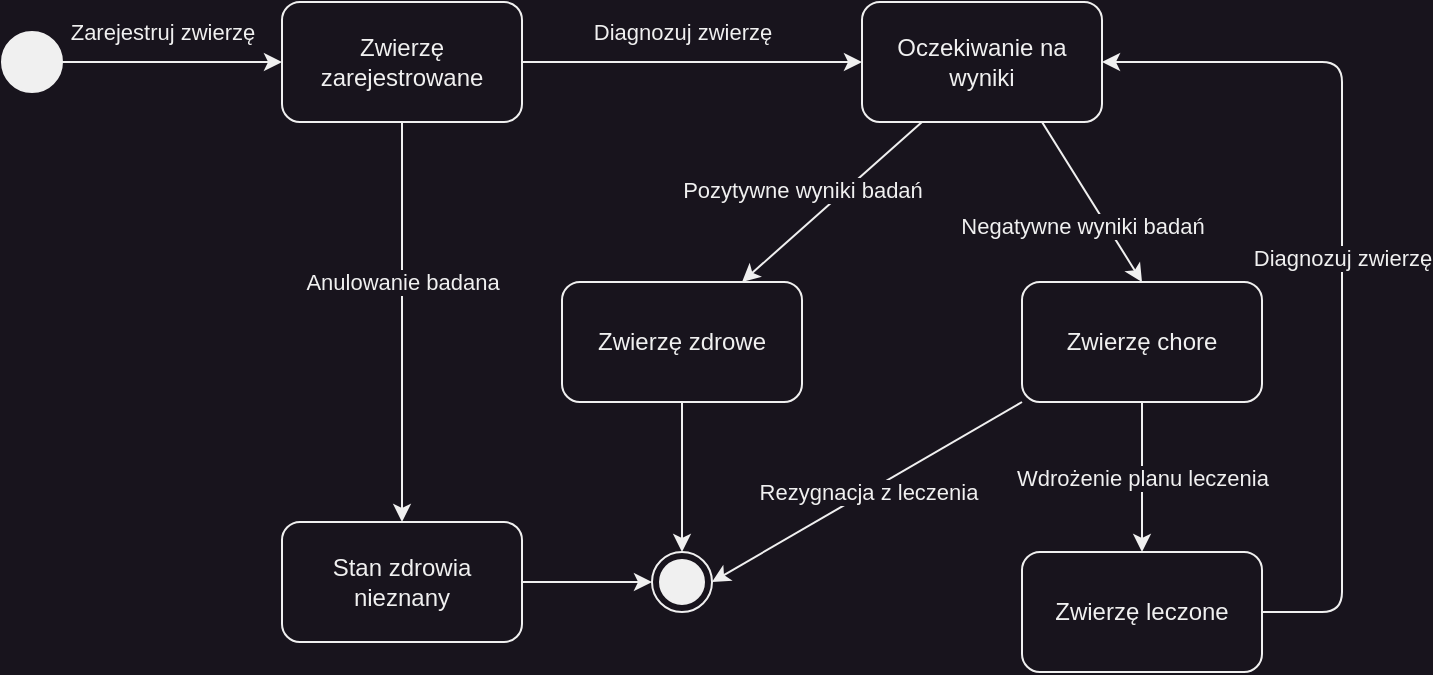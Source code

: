 <mxfile>
    <diagram id="ePasVhQ69UDP-81yUcrA" name="Page-1">
        <mxGraphModel dx="1216" dy="792" grid="1" gridSize="10" guides="1" tooltips="1" connect="1" arrows="1" fold="1" page="1" pageScale="1" pageWidth="850" pageHeight="1100" background="#18141D" math="0" shadow="0">
            <root>
                <mxCell id="0"/>
                <mxCell id="1" parent="0"/>
                <mxCell id="2" style="edgeStyle=none;html=1;entryX=0;entryY=0.5;entryDx=0;entryDy=0;fillColor=#18141D;strokeColor=#F0F0F0;fontColor=#F0F0F0;labelBackgroundColor=#18141D;" parent="1" source="4" target="10" edge="1">
                    <mxGeometry relative="1" as="geometry"/>
                </mxCell>
                <mxCell id="3" value="Zarejestruj zwierzę" style="edgeLabel;html=1;align=center;verticalAlign=middle;resizable=0;points=[];fontColor=#F0F0F0;fillColor=#18141D;labelBackgroundColor=#18141D;strokeColor=#F0F0F0;" parent="2" vertex="1" connectable="0">
                    <mxGeometry x="-0.545" y="-5" relative="1" as="geometry">
                        <mxPoint x="25" y="-20" as="offset"/>
                    </mxGeometry>
                </mxCell>
                <mxCell id="4" value="" style="ellipse;fillColor=#F0F0F0;strokeColor=#F0F0F0;fontColor=#F0F0F0;labelBackgroundColor=#18141D;" parent="1" vertex="1">
                    <mxGeometry x="170" y="195" width="30" height="30" as="geometry"/>
                </mxCell>
                <mxCell id="5" value="" style="ellipse;html=1;shape=endState;fillColor=#F0F0F0;strokeColor=#F0F0F0;fontColor=#F0F0F0;labelBackgroundColor=#18141D;" parent="1" vertex="1">
                    <mxGeometry x="495" y="455" width="30" height="30" as="geometry"/>
                </mxCell>
                <mxCell id="6" style="edgeStyle=none;html=1;exitX=0.5;exitY=1;exitDx=0;exitDy=0;entryX=0.5;entryY=0;entryDx=0;entryDy=0;labelBackgroundColor=#18141D;strokeColor=#F0F0F0;fontColor=#F0F0F0;fillColor=#18141D;" parent="1" source="10" target="12" edge="1">
                    <mxGeometry relative="1" as="geometry"/>
                </mxCell>
                <mxCell id="7" value="Anulowanie badana" style="edgeLabel;html=1;align=center;verticalAlign=middle;resizable=0;points=[];fontColor=#F0F0F0;fillColor=#18141D;labelBackgroundColor=#18141D;strokeColor=#F0F0F0;" parent="6" vertex="1" connectable="0">
                    <mxGeometry x="-0.46" y="-2" relative="1" as="geometry">
                        <mxPoint x="2" y="26" as="offset"/>
                    </mxGeometry>
                </mxCell>
                <mxCell id="8" style="edgeStyle=none;html=1;exitX=1;exitY=0.5;exitDx=0;exitDy=0;entryX=0;entryY=0.5;entryDx=0;entryDy=0;labelBackgroundColor=#18141D;strokeColor=#F0F0F0;fontColor=#F0F0F0;fillColor=#18141D;" parent="1" source="10" target="19" edge="1">
                    <mxGeometry relative="1" as="geometry"/>
                </mxCell>
                <mxCell id="9" value="Diagnozuj zwierzę" style="edgeLabel;html=1;align=center;verticalAlign=middle;resizable=0;points=[];fontColor=#F0F0F0;fillColor=#18141D;labelBackgroundColor=#18141D;strokeColor=#F0F0F0;" parent="8" vertex="1" connectable="0">
                    <mxGeometry x="-0.224" y="1" relative="1" as="geometry">
                        <mxPoint x="14" y="-14" as="offset"/>
                    </mxGeometry>
                </mxCell>
                <mxCell id="10" value="Zwierzę zarejestrowane" style="rounded=1;whiteSpace=wrap;html=1;fillColor=#18141D;strokeColor=#F0F0F0;fontColor=#F0F0F0;labelBackgroundColor=#18141D;" parent="1" vertex="1">
                    <mxGeometry x="310" y="180" width="120" height="60" as="geometry"/>
                </mxCell>
                <mxCell id="11" style="edgeStyle=none;html=1;exitX=1;exitY=0.5;exitDx=0;exitDy=0;entryX=0;entryY=0.5;entryDx=0;entryDy=0;labelBackgroundColor=#18141D;strokeColor=#F0F0F0;fontColor=#F0F0F0;fillColor=#18141D;" parent="1" source="12" target="5" edge="1">
                    <mxGeometry relative="1" as="geometry"/>
                </mxCell>
                <mxCell id="12" value="Stan zdrowia nieznany" style="rounded=1;whiteSpace=wrap;html=1;fillColor=#18141D;strokeColor=#F0F0F0;fontColor=#F0F0F0;labelBackgroundColor=#18141D;" parent="1" vertex="1">
                    <mxGeometry x="310" y="440" width="120" height="60" as="geometry"/>
                </mxCell>
                <mxCell id="25" value="Wdrożenie planu leczenia" style="edgeStyle=none;html=1;exitX=0.5;exitY=1;exitDx=0;exitDy=0;entryX=0.5;entryY=0;entryDx=0;entryDy=0;fillColor=#18141D;strokeColor=#F0F0F0;fontColor=#F0F0F0;labelBackgroundColor=#18141D;" parent="1" source="14" target="24" edge="1">
                    <mxGeometry relative="1" as="geometry"/>
                </mxCell>
                <mxCell id="28" value="Rezygnacja z leczenia" style="edgeStyle=none;html=1;exitX=0;exitY=1;exitDx=0;exitDy=0;entryX=1;entryY=0.5;entryDx=0;entryDy=0;fillColor=#18141D;strokeColor=#F0F0F0;fontColor=#F0F0F0;labelBackgroundColor=#18141D;" parent="1" source="14" target="5" edge="1">
                    <mxGeometry relative="1" as="geometry"/>
                </mxCell>
                <mxCell id="14" value="Zwierzę chore" style="rounded=1;whiteSpace=wrap;html=1;fillColor=#18141D;strokeColor=#F0F0F0;fontColor=#F0F0F0;labelBackgroundColor=#18141D;" parent="1" vertex="1">
                    <mxGeometry x="680" y="320" width="120" height="60" as="geometry"/>
                </mxCell>
                <mxCell id="15" style="edgeStyle=none;html=1;exitX=0.25;exitY=1;exitDx=0;exitDy=0;entryX=0.75;entryY=0;entryDx=0;entryDy=0;labelBackgroundColor=#18141D;strokeColor=#F0F0F0;fontColor=#F0F0F0;fillColor=#18141D;" parent="1" source="19" target="22" edge="1">
                    <mxGeometry relative="1" as="geometry"/>
                </mxCell>
                <mxCell id="16" value="Pozytywne wyniki badań" style="edgeLabel;html=1;align=center;verticalAlign=middle;resizable=0;points=[];fontColor=#F0F0F0;fillColor=#18141D;labelBackgroundColor=#18141D;strokeColor=#F0F0F0;" parent="15" vertex="1" connectable="0">
                    <mxGeometry x="-0.263" y="5" relative="1" as="geometry">
                        <mxPoint x="-30" as="offset"/>
                    </mxGeometry>
                </mxCell>
                <mxCell id="17" style="edgeStyle=none;html=1;exitX=0.75;exitY=1;exitDx=0;exitDy=0;entryX=0.5;entryY=0;entryDx=0;entryDy=0;labelBackgroundColor=#18141D;strokeColor=#F0F0F0;fontColor=#F0F0F0;fillColor=#18141D;" parent="1" source="19" target="14" edge="1">
                    <mxGeometry relative="1" as="geometry"/>
                </mxCell>
                <mxCell id="18" value="Negatywne wyniki badań" style="edgeLabel;html=1;align=center;verticalAlign=middle;resizable=0;points=[];fontColor=#F0F0F0;fillColor=#18141D;labelBackgroundColor=#18141D;strokeColor=#F0F0F0;" parent="17" vertex="1" connectable="0">
                    <mxGeometry x="-0.2" y="1" relative="1" as="geometry">
                        <mxPoint x="-1" y="20" as="offset"/>
                    </mxGeometry>
                </mxCell>
                <mxCell id="19" value="Oczekiwanie na wyniki" style="rounded=1;whiteSpace=wrap;html=1;labelBackgroundColor=#18141D;strokeColor=#F0F0F0;fontColor=#F0F0F0;fillColor=#18141D;" parent="1" vertex="1">
                    <mxGeometry x="600" y="180" width="120" height="60" as="geometry"/>
                </mxCell>
                <mxCell id="23" style="edgeStyle=none;html=1;exitX=0.5;exitY=1;exitDx=0;exitDy=0;entryX=0.5;entryY=0;entryDx=0;entryDy=0;fillColor=#18141D;strokeColor=#F0F0F0;fontColor=#F0F0F0;labelBackgroundColor=#18141D;" parent="1" source="22" target="5" edge="1">
                    <mxGeometry relative="1" as="geometry"/>
                </mxCell>
                <mxCell id="22" value="Zwierzę zdrowe" style="rounded=1;whiteSpace=wrap;html=1;labelBackgroundColor=#18141D;strokeColor=#F0F0F0;fontColor=#F0F0F0;fillColor=#18141D;" parent="1" vertex="1">
                    <mxGeometry x="450" y="320" width="120" height="60" as="geometry"/>
                </mxCell>
                <mxCell id="26" value="Diagnozuj zwierzę" style="edgeStyle=none;html=1;exitX=1;exitY=0.5;exitDx=0;exitDy=0;entryX=1;entryY=0.5;entryDx=0;entryDy=0;fillColor=#18141D;strokeColor=#F0F0F0;fontColor=#F0F0F0;labelBackgroundColor=#18141D;" parent="1" source="24" target="19" edge="1">
                    <mxGeometry relative="1" as="geometry">
                        <mxPoint x="840" y="484.529" as="targetPoint"/>
                        <Array as="points">
                            <mxPoint x="840" y="485"/>
                            <mxPoint x="840" y="210"/>
                        </Array>
                    </mxGeometry>
                </mxCell>
                <mxCell id="24" value="Zwierzę leczone" style="rounded=1;whiteSpace=wrap;html=1;fillColor=#18141D;strokeColor=#F0F0F0;fontColor=#F0F0F0;labelBackgroundColor=#18141D;" parent="1" vertex="1">
                    <mxGeometry x="680" y="455" width="120" height="60" as="geometry"/>
                </mxCell>
            </root>
        </mxGraphModel>
    </diagram>
</mxfile>